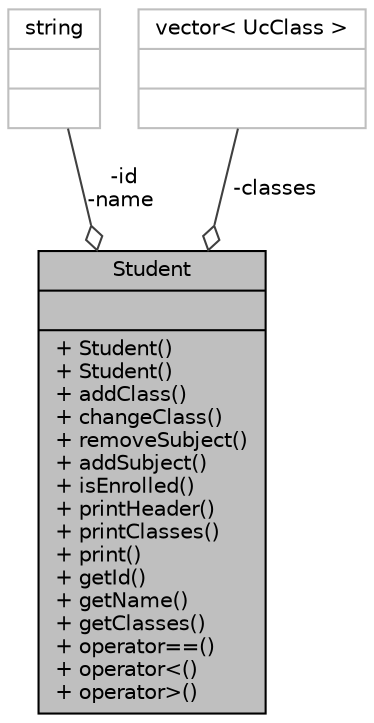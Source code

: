 digraph "Student"
{
 // LATEX_PDF_SIZE
  bgcolor="transparent";
  edge [fontname="Helvetica",fontsize="10",labelfontname="Helvetica",labelfontsize="10"];
  node [fontname="Helvetica",fontsize="10",shape=record];
  Node1 [label="{Student\n||+ Student()\l+ Student()\l+ addClass()\l+ changeClass()\l+ removeSubject()\l+ addSubject()\l+ isEnrolled()\l+ printHeader()\l+ printClasses()\l+ print()\l+ getId()\l+ getName()\l+ getClasses()\l+ operator==()\l+ operator\<()\l+ operator\>()\l}",height=0.2,width=0.4,color="black", fillcolor="grey75", style="filled", fontcolor="black",tooltip="Class to store the information about a given student."];
  Node2 -> Node1 [color="grey25",fontsize="10",style="solid",label=" -id\n-name" ,arrowhead="odiamond",fontname="Helvetica"];
  Node2 [label="{string\n||}",height=0.2,width=0.4,color="grey75",tooltip=" "];
  Node3 -> Node1 [color="grey25",fontsize="10",style="solid",label=" -classes" ,arrowhead="odiamond",fontname="Helvetica"];
  Node3 [label="{vector\< UcClass \>\n||}",height=0.2,width=0.4,color="grey75",tooltip=" "];
}
